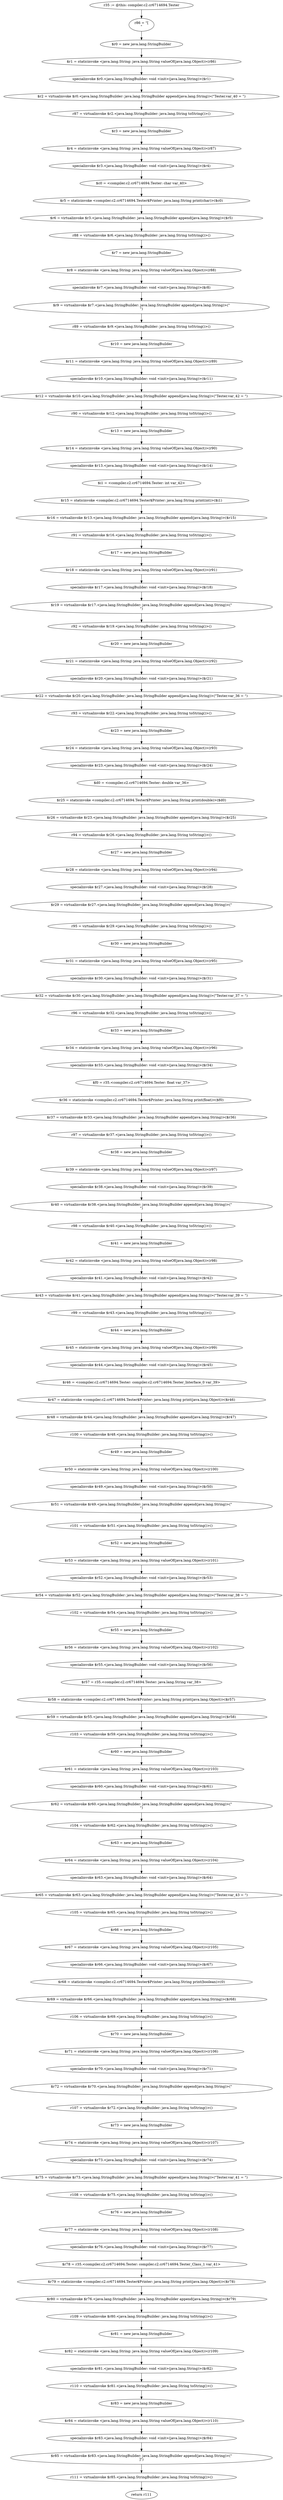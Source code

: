 digraph "unitGraph" {
    "r35 := @this: compiler.c2.cr6714694.Tester"
    "r86 = \"[\n\""
    "$r0 = new java.lang.StringBuilder"
    "$r1 = staticinvoke <java.lang.String: java.lang.String valueOf(java.lang.Object)>(r86)"
    "specialinvoke $r0.<java.lang.StringBuilder: void <init>(java.lang.String)>($r1)"
    "$r2 = virtualinvoke $r0.<java.lang.StringBuilder: java.lang.StringBuilder append(java.lang.String)>(\"Tester.var_40 = \")"
    "r87 = virtualinvoke $r2.<java.lang.StringBuilder: java.lang.String toString()>()"
    "$r3 = new java.lang.StringBuilder"
    "$r4 = staticinvoke <java.lang.String: java.lang.String valueOf(java.lang.Object)>(r87)"
    "specialinvoke $r3.<java.lang.StringBuilder: void <init>(java.lang.String)>($r4)"
    "$c0 = <compiler.c2.cr6714694.Tester: char var_40>"
    "$r5 = staticinvoke <compiler.c2.cr6714694.Tester$Printer: java.lang.String print(char)>($c0)"
    "$r6 = virtualinvoke $r3.<java.lang.StringBuilder: java.lang.StringBuilder append(java.lang.String)>($r5)"
    "r88 = virtualinvoke $r6.<java.lang.StringBuilder: java.lang.String toString()>()"
    "$r7 = new java.lang.StringBuilder"
    "$r8 = staticinvoke <java.lang.String: java.lang.String valueOf(java.lang.Object)>(r88)"
    "specialinvoke $r7.<java.lang.StringBuilder: void <init>(java.lang.String)>($r8)"
    "$r9 = virtualinvoke $r7.<java.lang.StringBuilder: java.lang.StringBuilder append(java.lang.String)>(\"\n\")"
    "r89 = virtualinvoke $r9.<java.lang.StringBuilder: java.lang.String toString()>()"
    "$r10 = new java.lang.StringBuilder"
    "$r11 = staticinvoke <java.lang.String: java.lang.String valueOf(java.lang.Object)>(r89)"
    "specialinvoke $r10.<java.lang.StringBuilder: void <init>(java.lang.String)>($r11)"
    "$r12 = virtualinvoke $r10.<java.lang.StringBuilder: java.lang.StringBuilder append(java.lang.String)>(\"Tester.var_42 = \")"
    "r90 = virtualinvoke $r12.<java.lang.StringBuilder: java.lang.String toString()>()"
    "$r13 = new java.lang.StringBuilder"
    "$r14 = staticinvoke <java.lang.String: java.lang.String valueOf(java.lang.Object)>(r90)"
    "specialinvoke $r13.<java.lang.StringBuilder: void <init>(java.lang.String)>($r14)"
    "$i1 = <compiler.c2.cr6714694.Tester: int var_42>"
    "$r15 = staticinvoke <compiler.c2.cr6714694.Tester$Printer: java.lang.String print(int)>($i1)"
    "$r16 = virtualinvoke $r13.<java.lang.StringBuilder: java.lang.StringBuilder append(java.lang.String)>($r15)"
    "r91 = virtualinvoke $r16.<java.lang.StringBuilder: java.lang.String toString()>()"
    "$r17 = new java.lang.StringBuilder"
    "$r18 = staticinvoke <java.lang.String: java.lang.String valueOf(java.lang.Object)>(r91)"
    "specialinvoke $r17.<java.lang.StringBuilder: void <init>(java.lang.String)>($r18)"
    "$r19 = virtualinvoke $r17.<java.lang.StringBuilder: java.lang.StringBuilder append(java.lang.String)>(\"\n\")"
    "r92 = virtualinvoke $r19.<java.lang.StringBuilder: java.lang.String toString()>()"
    "$r20 = new java.lang.StringBuilder"
    "$r21 = staticinvoke <java.lang.String: java.lang.String valueOf(java.lang.Object)>(r92)"
    "specialinvoke $r20.<java.lang.StringBuilder: void <init>(java.lang.String)>($r21)"
    "$r22 = virtualinvoke $r20.<java.lang.StringBuilder: java.lang.StringBuilder append(java.lang.String)>(\"Tester.var_36 = \")"
    "r93 = virtualinvoke $r22.<java.lang.StringBuilder: java.lang.String toString()>()"
    "$r23 = new java.lang.StringBuilder"
    "$r24 = staticinvoke <java.lang.String: java.lang.String valueOf(java.lang.Object)>(r93)"
    "specialinvoke $r23.<java.lang.StringBuilder: void <init>(java.lang.String)>($r24)"
    "$d0 = <compiler.c2.cr6714694.Tester: double var_36>"
    "$r25 = staticinvoke <compiler.c2.cr6714694.Tester$Printer: java.lang.String print(double)>($d0)"
    "$r26 = virtualinvoke $r23.<java.lang.StringBuilder: java.lang.StringBuilder append(java.lang.String)>($r25)"
    "r94 = virtualinvoke $r26.<java.lang.StringBuilder: java.lang.String toString()>()"
    "$r27 = new java.lang.StringBuilder"
    "$r28 = staticinvoke <java.lang.String: java.lang.String valueOf(java.lang.Object)>(r94)"
    "specialinvoke $r27.<java.lang.StringBuilder: void <init>(java.lang.String)>($r28)"
    "$r29 = virtualinvoke $r27.<java.lang.StringBuilder: java.lang.StringBuilder append(java.lang.String)>(\"\n\")"
    "r95 = virtualinvoke $r29.<java.lang.StringBuilder: java.lang.String toString()>()"
    "$r30 = new java.lang.StringBuilder"
    "$r31 = staticinvoke <java.lang.String: java.lang.String valueOf(java.lang.Object)>(r95)"
    "specialinvoke $r30.<java.lang.StringBuilder: void <init>(java.lang.String)>($r31)"
    "$r32 = virtualinvoke $r30.<java.lang.StringBuilder: java.lang.StringBuilder append(java.lang.String)>(\"Tester.var_37 = \")"
    "r96 = virtualinvoke $r32.<java.lang.StringBuilder: java.lang.String toString()>()"
    "$r33 = new java.lang.StringBuilder"
    "$r34 = staticinvoke <java.lang.String: java.lang.String valueOf(java.lang.Object)>(r96)"
    "specialinvoke $r33.<java.lang.StringBuilder: void <init>(java.lang.String)>($r34)"
    "$f0 = r35.<compiler.c2.cr6714694.Tester: float var_37>"
    "$r36 = staticinvoke <compiler.c2.cr6714694.Tester$Printer: java.lang.String print(float)>($f0)"
    "$r37 = virtualinvoke $r33.<java.lang.StringBuilder: java.lang.StringBuilder append(java.lang.String)>($r36)"
    "r97 = virtualinvoke $r37.<java.lang.StringBuilder: java.lang.String toString()>()"
    "$r38 = new java.lang.StringBuilder"
    "$r39 = staticinvoke <java.lang.String: java.lang.String valueOf(java.lang.Object)>(r97)"
    "specialinvoke $r38.<java.lang.StringBuilder: void <init>(java.lang.String)>($r39)"
    "$r40 = virtualinvoke $r38.<java.lang.StringBuilder: java.lang.StringBuilder append(java.lang.String)>(\"\n\")"
    "r98 = virtualinvoke $r40.<java.lang.StringBuilder: java.lang.String toString()>()"
    "$r41 = new java.lang.StringBuilder"
    "$r42 = staticinvoke <java.lang.String: java.lang.String valueOf(java.lang.Object)>(r98)"
    "specialinvoke $r41.<java.lang.StringBuilder: void <init>(java.lang.String)>($r42)"
    "$r43 = virtualinvoke $r41.<java.lang.StringBuilder: java.lang.StringBuilder append(java.lang.String)>(\"Tester.var_39 = \")"
    "r99 = virtualinvoke $r43.<java.lang.StringBuilder: java.lang.String toString()>()"
    "$r44 = new java.lang.StringBuilder"
    "$r45 = staticinvoke <java.lang.String: java.lang.String valueOf(java.lang.Object)>(r99)"
    "specialinvoke $r44.<java.lang.StringBuilder: void <init>(java.lang.String)>($r45)"
    "$r46 = <compiler.c2.cr6714694.Tester: compiler.c2.cr6714694.Tester_Interface_0 var_39>"
    "$r47 = staticinvoke <compiler.c2.cr6714694.Tester$Printer: java.lang.String print(java.lang.Object)>($r46)"
    "$r48 = virtualinvoke $r44.<java.lang.StringBuilder: java.lang.StringBuilder append(java.lang.String)>($r47)"
    "r100 = virtualinvoke $r48.<java.lang.StringBuilder: java.lang.String toString()>()"
    "$r49 = new java.lang.StringBuilder"
    "$r50 = staticinvoke <java.lang.String: java.lang.String valueOf(java.lang.Object)>(r100)"
    "specialinvoke $r49.<java.lang.StringBuilder: void <init>(java.lang.String)>($r50)"
    "$r51 = virtualinvoke $r49.<java.lang.StringBuilder: java.lang.StringBuilder append(java.lang.String)>(\"\n\")"
    "r101 = virtualinvoke $r51.<java.lang.StringBuilder: java.lang.String toString()>()"
    "$r52 = new java.lang.StringBuilder"
    "$r53 = staticinvoke <java.lang.String: java.lang.String valueOf(java.lang.Object)>(r101)"
    "specialinvoke $r52.<java.lang.StringBuilder: void <init>(java.lang.String)>($r53)"
    "$r54 = virtualinvoke $r52.<java.lang.StringBuilder: java.lang.StringBuilder append(java.lang.String)>(\"Tester.var_38 = \")"
    "r102 = virtualinvoke $r54.<java.lang.StringBuilder: java.lang.String toString()>()"
    "$r55 = new java.lang.StringBuilder"
    "$r56 = staticinvoke <java.lang.String: java.lang.String valueOf(java.lang.Object)>(r102)"
    "specialinvoke $r55.<java.lang.StringBuilder: void <init>(java.lang.String)>($r56)"
    "$r57 = r35.<compiler.c2.cr6714694.Tester: java.lang.String var_38>"
    "$r58 = staticinvoke <compiler.c2.cr6714694.Tester$Printer: java.lang.String print(java.lang.Object)>($r57)"
    "$r59 = virtualinvoke $r55.<java.lang.StringBuilder: java.lang.StringBuilder append(java.lang.String)>($r58)"
    "r103 = virtualinvoke $r59.<java.lang.StringBuilder: java.lang.String toString()>()"
    "$r60 = new java.lang.StringBuilder"
    "$r61 = staticinvoke <java.lang.String: java.lang.String valueOf(java.lang.Object)>(r103)"
    "specialinvoke $r60.<java.lang.StringBuilder: void <init>(java.lang.String)>($r61)"
    "$r62 = virtualinvoke $r60.<java.lang.StringBuilder: java.lang.StringBuilder append(java.lang.String)>(\"\n\")"
    "r104 = virtualinvoke $r62.<java.lang.StringBuilder: java.lang.String toString()>()"
    "$r63 = new java.lang.StringBuilder"
    "$r64 = staticinvoke <java.lang.String: java.lang.String valueOf(java.lang.Object)>(r104)"
    "specialinvoke $r63.<java.lang.StringBuilder: void <init>(java.lang.String)>($r64)"
    "$r65 = virtualinvoke $r63.<java.lang.StringBuilder: java.lang.StringBuilder append(java.lang.String)>(\"Tester.var_43 = \")"
    "r105 = virtualinvoke $r65.<java.lang.StringBuilder: java.lang.String toString()>()"
    "$r66 = new java.lang.StringBuilder"
    "$r67 = staticinvoke <java.lang.String: java.lang.String valueOf(java.lang.Object)>(r105)"
    "specialinvoke $r66.<java.lang.StringBuilder: void <init>(java.lang.String)>($r67)"
    "$r68 = staticinvoke <compiler.c2.cr6714694.Tester$Printer: java.lang.String print(boolean)>(0)"
    "$r69 = virtualinvoke $r66.<java.lang.StringBuilder: java.lang.StringBuilder append(java.lang.String)>($r68)"
    "r106 = virtualinvoke $r69.<java.lang.StringBuilder: java.lang.String toString()>()"
    "$r70 = new java.lang.StringBuilder"
    "$r71 = staticinvoke <java.lang.String: java.lang.String valueOf(java.lang.Object)>(r106)"
    "specialinvoke $r70.<java.lang.StringBuilder: void <init>(java.lang.String)>($r71)"
    "$r72 = virtualinvoke $r70.<java.lang.StringBuilder: java.lang.StringBuilder append(java.lang.String)>(\"\n\")"
    "r107 = virtualinvoke $r72.<java.lang.StringBuilder: java.lang.String toString()>()"
    "$r73 = new java.lang.StringBuilder"
    "$r74 = staticinvoke <java.lang.String: java.lang.String valueOf(java.lang.Object)>(r107)"
    "specialinvoke $r73.<java.lang.StringBuilder: void <init>(java.lang.String)>($r74)"
    "$r75 = virtualinvoke $r73.<java.lang.StringBuilder: java.lang.StringBuilder append(java.lang.String)>(\"Tester.var_41 = \")"
    "r108 = virtualinvoke $r75.<java.lang.StringBuilder: java.lang.String toString()>()"
    "$r76 = new java.lang.StringBuilder"
    "$r77 = staticinvoke <java.lang.String: java.lang.String valueOf(java.lang.Object)>(r108)"
    "specialinvoke $r76.<java.lang.StringBuilder: void <init>(java.lang.String)>($r77)"
    "$r78 = r35.<compiler.c2.cr6714694.Tester: compiler.c2.cr6714694.Tester_Class_1 var_41>"
    "$r79 = staticinvoke <compiler.c2.cr6714694.Tester$Printer: java.lang.String print(java.lang.Object)>($r78)"
    "$r80 = virtualinvoke $r76.<java.lang.StringBuilder: java.lang.StringBuilder append(java.lang.String)>($r79)"
    "r109 = virtualinvoke $r80.<java.lang.StringBuilder: java.lang.String toString()>()"
    "$r81 = new java.lang.StringBuilder"
    "$r82 = staticinvoke <java.lang.String: java.lang.String valueOf(java.lang.Object)>(r109)"
    "specialinvoke $r81.<java.lang.StringBuilder: void <init>(java.lang.String)>($r82)"
    "r110 = virtualinvoke $r81.<java.lang.StringBuilder: java.lang.String toString()>()"
    "$r83 = new java.lang.StringBuilder"
    "$r84 = staticinvoke <java.lang.String: java.lang.String valueOf(java.lang.Object)>(r110)"
    "specialinvoke $r83.<java.lang.StringBuilder: void <init>(java.lang.String)>($r84)"
    "$r85 = virtualinvoke $r83.<java.lang.StringBuilder: java.lang.StringBuilder append(java.lang.String)>(\"\n]\")"
    "r111 = virtualinvoke $r85.<java.lang.StringBuilder: java.lang.String toString()>()"
    "return r111"
    "r35 := @this: compiler.c2.cr6714694.Tester"->"r86 = \"[\n\"";
    "r86 = \"[\n\""->"$r0 = new java.lang.StringBuilder";
    "$r0 = new java.lang.StringBuilder"->"$r1 = staticinvoke <java.lang.String: java.lang.String valueOf(java.lang.Object)>(r86)";
    "$r1 = staticinvoke <java.lang.String: java.lang.String valueOf(java.lang.Object)>(r86)"->"specialinvoke $r0.<java.lang.StringBuilder: void <init>(java.lang.String)>($r1)";
    "specialinvoke $r0.<java.lang.StringBuilder: void <init>(java.lang.String)>($r1)"->"$r2 = virtualinvoke $r0.<java.lang.StringBuilder: java.lang.StringBuilder append(java.lang.String)>(\"Tester.var_40 = \")";
    "$r2 = virtualinvoke $r0.<java.lang.StringBuilder: java.lang.StringBuilder append(java.lang.String)>(\"Tester.var_40 = \")"->"r87 = virtualinvoke $r2.<java.lang.StringBuilder: java.lang.String toString()>()";
    "r87 = virtualinvoke $r2.<java.lang.StringBuilder: java.lang.String toString()>()"->"$r3 = new java.lang.StringBuilder";
    "$r3 = new java.lang.StringBuilder"->"$r4 = staticinvoke <java.lang.String: java.lang.String valueOf(java.lang.Object)>(r87)";
    "$r4 = staticinvoke <java.lang.String: java.lang.String valueOf(java.lang.Object)>(r87)"->"specialinvoke $r3.<java.lang.StringBuilder: void <init>(java.lang.String)>($r4)";
    "specialinvoke $r3.<java.lang.StringBuilder: void <init>(java.lang.String)>($r4)"->"$c0 = <compiler.c2.cr6714694.Tester: char var_40>";
    "$c0 = <compiler.c2.cr6714694.Tester: char var_40>"->"$r5 = staticinvoke <compiler.c2.cr6714694.Tester$Printer: java.lang.String print(char)>($c0)";
    "$r5 = staticinvoke <compiler.c2.cr6714694.Tester$Printer: java.lang.String print(char)>($c0)"->"$r6 = virtualinvoke $r3.<java.lang.StringBuilder: java.lang.StringBuilder append(java.lang.String)>($r5)";
    "$r6 = virtualinvoke $r3.<java.lang.StringBuilder: java.lang.StringBuilder append(java.lang.String)>($r5)"->"r88 = virtualinvoke $r6.<java.lang.StringBuilder: java.lang.String toString()>()";
    "r88 = virtualinvoke $r6.<java.lang.StringBuilder: java.lang.String toString()>()"->"$r7 = new java.lang.StringBuilder";
    "$r7 = new java.lang.StringBuilder"->"$r8 = staticinvoke <java.lang.String: java.lang.String valueOf(java.lang.Object)>(r88)";
    "$r8 = staticinvoke <java.lang.String: java.lang.String valueOf(java.lang.Object)>(r88)"->"specialinvoke $r7.<java.lang.StringBuilder: void <init>(java.lang.String)>($r8)";
    "specialinvoke $r7.<java.lang.StringBuilder: void <init>(java.lang.String)>($r8)"->"$r9 = virtualinvoke $r7.<java.lang.StringBuilder: java.lang.StringBuilder append(java.lang.String)>(\"\n\")";
    "$r9 = virtualinvoke $r7.<java.lang.StringBuilder: java.lang.StringBuilder append(java.lang.String)>(\"\n\")"->"r89 = virtualinvoke $r9.<java.lang.StringBuilder: java.lang.String toString()>()";
    "r89 = virtualinvoke $r9.<java.lang.StringBuilder: java.lang.String toString()>()"->"$r10 = new java.lang.StringBuilder";
    "$r10 = new java.lang.StringBuilder"->"$r11 = staticinvoke <java.lang.String: java.lang.String valueOf(java.lang.Object)>(r89)";
    "$r11 = staticinvoke <java.lang.String: java.lang.String valueOf(java.lang.Object)>(r89)"->"specialinvoke $r10.<java.lang.StringBuilder: void <init>(java.lang.String)>($r11)";
    "specialinvoke $r10.<java.lang.StringBuilder: void <init>(java.lang.String)>($r11)"->"$r12 = virtualinvoke $r10.<java.lang.StringBuilder: java.lang.StringBuilder append(java.lang.String)>(\"Tester.var_42 = \")";
    "$r12 = virtualinvoke $r10.<java.lang.StringBuilder: java.lang.StringBuilder append(java.lang.String)>(\"Tester.var_42 = \")"->"r90 = virtualinvoke $r12.<java.lang.StringBuilder: java.lang.String toString()>()";
    "r90 = virtualinvoke $r12.<java.lang.StringBuilder: java.lang.String toString()>()"->"$r13 = new java.lang.StringBuilder";
    "$r13 = new java.lang.StringBuilder"->"$r14 = staticinvoke <java.lang.String: java.lang.String valueOf(java.lang.Object)>(r90)";
    "$r14 = staticinvoke <java.lang.String: java.lang.String valueOf(java.lang.Object)>(r90)"->"specialinvoke $r13.<java.lang.StringBuilder: void <init>(java.lang.String)>($r14)";
    "specialinvoke $r13.<java.lang.StringBuilder: void <init>(java.lang.String)>($r14)"->"$i1 = <compiler.c2.cr6714694.Tester: int var_42>";
    "$i1 = <compiler.c2.cr6714694.Tester: int var_42>"->"$r15 = staticinvoke <compiler.c2.cr6714694.Tester$Printer: java.lang.String print(int)>($i1)";
    "$r15 = staticinvoke <compiler.c2.cr6714694.Tester$Printer: java.lang.String print(int)>($i1)"->"$r16 = virtualinvoke $r13.<java.lang.StringBuilder: java.lang.StringBuilder append(java.lang.String)>($r15)";
    "$r16 = virtualinvoke $r13.<java.lang.StringBuilder: java.lang.StringBuilder append(java.lang.String)>($r15)"->"r91 = virtualinvoke $r16.<java.lang.StringBuilder: java.lang.String toString()>()";
    "r91 = virtualinvoke $r16.<java.lang.StringBuilder: java.lang.String toString()>()"->"$r17 = new java.lang.StringBuilder";
    "$r17 = new java.lang.StringBuilder"->"$r18 = staticinvoke <java.lang.String: java.lang.String valueOf(java.lang.Object)>(r91)";
    "$r18 = staticinvoke <java.lang.String: java.lang.String valueOf(java.lang.Object)>(r91)"->"specialinvoke $r17.<java.lang.StringBuilder: void <init>(java.lang.String)>($r18)";
    "specialinvoke $r17.<java.lang.StringBuilder: void <init>(java.lang.String)>($r18)"->"$r19 = virtualinvoke $r17.<java.lang.StringBuilder: java.lang.StringBuilder append(java.lang.String)>(\"\n\")";
    "$r19 = virtualinvoke $r17.<java.lang.StringBuilder: java.lang.StringBuilder append(java.lang.String)>(\"\n\")"->"r92 = virtualinvoke $r19.<java.lang.StringBuilder: java.lang.String toString()>()";
    "r92 = virtualinvoke $r19.<java.lang.StringBuilder: java.lang.String toString()>()"->"$r20 = new java.lang.StringBuilder";
    "$r20 = new java.lang.StringBuilder"->"$r21 = staticinvoke <java.lang.String: java.lang.String valueOf(java.lang.Object)>(r92)";
    "$r21 = staticinvoke <java.lang.String: java.lang.String valueOf(java.lang.Object)>(r92)"->"specialinvoke $r20.<java.lang.StringBuilder: void <init>(java.lang.String)>($r21)";
    "specialinvoke $r20.<java.lang.StringBuilder: void <init>(java.lang.String)>($r21)"->"$r22 = virtualinvoke $r20.<java.lang.StringBuilder: java.lang.StringBuilder append(java.lang.String)>(\"Tester.var_36 = \")";
    "$r22 = virtualinvoke $r20.<java.lang.StringBuilder: java.lang.StringBuilder append(java.lang.String)>(\"Tester.var_36 = \")"->"r93 = virtualinvoke $r22.<java.lang.StringBuilder: java.lang.String toString()>()";
    "r93 = virtualinvoke $r22.<java.lang.StringBuilder: java.lang.String toString()>()"->"$r23 = new java.lang.StringBuilder";
    "$r23 = new java.lang.StringBuilder"->"$r24 = staticinvoke <java.lang.String: java.lang.String valueOf(java.lang.Object)>(r93)";
    "$r24 = staticinvoke <java.lang.String: java.lang.String valueOf(java.lang.Object)>(r93)"->"specialinvoke $r23.<java.lang.StringBuilder: void <init>(java.lang.String)>($r24)";
    "specialinvoke $r23.<java.lang.StringBuilder: void <init>(java.lang.String)>($r24)"->"$d0 = <compiler.c2.cr6714694.Tester: double var_36>";
    "$d0 = <compiler.c2.cr6714694.Tester: double var_36>"->"$r25 = staticinvoke <compiler.c2.cr6714694.Tester$Printer: java.lang.String print(double)>($d0)";
    "$r25 = staticinvoke <compiler.c2.cr6714694.Tester$Printer: java.lang.String print(double)>($d0)"->"$r26 = virtualinvoke $r23.<java.lang.StringBuilder: java.lang.StringBuilder append(java.lang.String)>($r25)";
    "$r26 = virtualinvoke $r23.<java.lang.StringBuilder: java.lang.StringBuilder append(java.lang.String)>($r25)"->"r94 = virtualinvoke $r26.<java.lang.StringBuilder: java.lang.String toString()>()";
    "r94 = virtualinvoke $r26.<java.lang.StringBuilder: java.lang.String toString()>()"->"$r27 = new java.lang.StringBuilder";
    "$r27 = new java.lang.StringBuilder"->"$r28 = staticinvoke <java.lang.String: java.lang.String valueOf(java.lang.Object)>(r94)";
    "$r28 = staticinvoke <java.lang.String: java.lang.String valueOf(java.lang.Object)>(r94)"->"specialinvoke $r27.<java.lang.StringBuilder: void <init>(java.lang.String)>($r28)";
    "specialinvoke $r27.<java.lang.StringBuilder: void <init>(java.lang.String)>($r28)"->"$r29 = virtualinvoke $r27.<java.lang.StringBuilder: java.lang.StringBuilder append(java.lang.String)>(\"\n\")";
    "$r29 = virtualinvoke $r27.<java.lang.StringBuilder: java.lang.StringBuilder append(java.lang.String)>(\"\n\")"->"r95 = virtualinvoke $r29.<java.lang.StringBuilder: java.lang.String toString()>()";
    "r95 = virtualinvoke $r29.<java.lang.StringBuilder: java.lang.String toString()>()"->"$r30 = new java.lang.StringBuilder";
    "$r30 = new java.lang.StringBuilder"->"$r31 = staticinvoke <java.lang.String: java.lang.String valueOf(java.lang.Object)>(r95)";
    "$r31 = staticinvoke <java.lang.String: java.lang.String valueOf(java.lang.Object)>(r95)"->"specialinvoke $r30.<java.lang.StringBuilder: void <init>(java.lang.String)>($r31)";
    "specialinvoke $r30.<java.lang.StringBuilder: void <init>(java.lang.String)>($r31)"->"$r32 = virtualinvoke $r30.<java.lang.StringBuilder: java.lang.StringBuilder append(java.lang.String)>(\"Tester.var_37 = \")";
    "$r32 = virtualinvoke $r30.<java.lang.StringBuilder: java.lang.StringBuilder append(java.lang.String)>(\"Tester.var_37 = \")"->"r96 = virtualinvoke $r32.<java.lang.StringBuilder: java.lang.String toString()>()";
    "r96 = virtualinvoke $r32.<java.lang.StringBuilder: java.lang.String toString()>()"->"$r33 = new java.lang.StringBuilder";
    "$r33 = new java.lang.StringBuilder"->"$r34 = staticinvoke <java.lang.String: java.lang.String valueOf(java.lang.Object)>(r96)";
    "$r34 = staticinvoke <java.lang.String: java.lang.String valueOf(java.lang.Object)>(r96)"->"specialinvoke $r33.<java.lang.StringBuilder: void <init>(java.lang.String)>($r34)";
    "specialinvoke $r33.<java.lang.StringBuilder: void <init>(java.lang.String)>($r34)"->"$f0 = r35.<compiler.c2.cr6714694.Tester: float var_37>";
    "$f0 = r35.<compiler.c2.cr6714694.Tester: float var_37>"->"$r36 = staticinvoke <compiler.c2.cr6714694.Tester$Printer: java.lang.String print(float)>($f0)";
    "$r36 = staticinvoke <compiler.c2.cr6714694.Tester$Printer: java.lang.String print(float)>($f0)"->"$r37 = virtualinvoke $r33.<java.lang.StringBuilder: java.lang.StringBuilder append(java.lang.String)>($r36)";
    "$r37 = virtualinvoke $r33.<java.lang.StringBuilder: java.lang.StringBuilder append(java.lang.String)>($r36)"->"r97 = virtualinvoke $r37.<java.lang.StringBuilder: java.lang.String toString()>()";
    "r97 = virtualinvoke $r37.<java.lang.StringBuilder: java.lang.String toString()>()"->"$r38 = new java.lang.StringBuilder";
    "$r38 = new java.lang.StringBuilder"->"$r39 = staticinvoke <java.lang.String: java.lang.String valueOf(java.lang.Object)>(r97)";
    "$r39 = staticinvoke <java.lang.String: java.lang.String valueOf(java.lang.Object)>(r97)"->"specialinvoke $r38.<java.lang.StringBuilder: void <init>(java.lang.String)>($r39)";
    "specialinvoke $r38.<java.lang.StringBuilder: void <init>(java.lang.String)>($r39)"->"$r40 = virtualinvoke $r38.<java.lang.StringBuilder: java.lang.StringBuilder append(java.lang.String)>(\"\n\")";
    "$r40 = virtualinvoke $r38.<java.lang.StringBuilder: java.lang.StringBuilder append(java.lang.String)>(\"\n\")"->"r98 = virtualinvoke $r40.<java.lang.StringBuilder: java.lang.String toString()>()";
    "r98 = virtualinvoke $r40.<java.lang.StringBuilder: java.lang.String toString()>()"->"$r41 = new java.lang.StringBuilder";
    "$r41 = new java.lang.StringBuilder"->"$r42 = staticinvoke <java.lang.String: java.lang.String valueOf(java.lang.Object)>(r98)";
    "$r42 = staticinvoke <java.lang.String: java.lang.String valueOf(java.lang.Object)>(r98)"->"specialinvoke $r41.<java.lang.StringBuilder: void <init>(java.lang.String)>($r42)";
    "specialinvoke $r41.<java.lang.StringBuilder: void <init>(java.lang.String)>($r42)"->"$r43 = virtualinvoke $r41.<java.lang.StringBuilder: java.lang.StringBuilder append(java.lang.String)>(\"Tester.var_39 = \")";
    "$r43 = virtualinvoke $r41.<java.lang.StringBuilder: java.lang.StringBuilder append(java.lang.String)>(\"Tester.var_39 = \")"->"r99 = virtualinvoke $r43.<java.lang.StringBuilder: java.lang.String toString()>()";
    "r99 = virtualinvoke $r43.<java.lang.StringBuilder: java.lang.String toString()>()"->"$r44 = new java.lang.StringBuilder";
    "$r44 = new java.lang.StringBuilder"->"$r45 = staticinvoke <java.lang.String: java.lang.String valueOf(java.lang.Object)>(r99)";
    "$r45 = staticinvoke <java.lang.String: java.lang.String valueOf(java.lang.Object)>(r99)"->"specialinvoke $r44.<java.lang.StringBuilder: void <init>(java.lang.String)>($r45)";
    "specialinvoke $r44.<java.lang.StringBuilder: void <init>(java.lang.String)>($r45)"->"$r46 = <compiler.c2.cr6714694.Tester: compiler.c2.cr6714694.Tester_Interface_0 var_39>";
    "$r46 = <compiler.c2.cr6714694.Tester: compiler.c2.cr6714694.Tester_Interface_0 var_39>"->"$r47 = staticinvoke <compiler.c2.cr6714694.Tester$Printer: java.lang.String print(java.lang.Object)>($r46)";
    "$r47 = staticinvoke <compiler.c2.cr6714694.Tester$Printer: java.lang.String print(java.lang.Object)>($r46)"->"$r48 = virtualinvoke $r44.<java.lang.StringBuilder: java.lang.StringBuilder append(java.lang.String)>($r47)";
    "$r48 = virtualinvoke $r44.<java.lang.StringBuilder: java.lang.StringBuilder append(java.lang.String)>($r47)"->"r100 = virtualinvoke $r48.<java.lang.StringBuilder: java.lang.String toString()>()";
    "r100 = virtualinvoke $r48.<java.lang.StringBuilder: java.lang.String toString()>()"->"$r49 = new java.lang.StringBuilder";
    "$r49 = new java.lang.StringBuilder"->"$r50 = staticinvoke <java.lang.String: java.lang.String valueOf(java.lang.Object)>(r100)";
    "$r50 = staticinvoke <java.lang.String: java.lang.String valueOf(java.lang.Object)>(r100)"->"specialinvoke $r49.<java.lang.StringBuilder: void <init>(java.lang.String)>($r50)";
    "specialinvoke $r49.<java.lang.StringBuilder: void <init>(java.lang.String)>($r50)"->"$r51 = virtualinvoke $r49.<java.lang.StringBuilder: java.lang.StringBuilder append(java.lang.String)>(\"\n\")";
    "$r51 = virtualinvoke $r49.<java.lang.StringBuilder: java.lang.StringBuilder append(java.lang.String)>(\"\n\")"->"r101 = virtualinvoke $r51.<java.lang.StringBuilder: java.lang.String toString()>()";
    "r101 = virtualinvoke $r51.<java.lang.StringBuilder: java.lang.String toString()>()"->"$r52 = new java.lang.StringBuilder";
    "$r52 = new java.lang.StringBuilder"->"$r53 = staticinvoke <java.lang.String: java.lang.String valueOf(java.lang.Object)>(r101)";
    "$r53 = staticinvoke <java.lang.String: java.lang.String valueOf(java.lang.Object)>(r101)"->"specialinvoke $r52.<java.lang.StringBuilder: void <init>(java.lang.String)>($r53)";
    "specialinvoke $r52.<java.lang.StringBuilder: void <init>(java.lang.String)>($r53)"->"$r54 = virtualinvoke $r52.<java.lang.StringBuilder: java.lang.StringBuilder append(java.lang.String)>(\"Tester.var_38 = \")";
    "$r54 = virtualinvoke $r52.<java.lang.StringBuilder: java.lang.StringBuilder append(java.lang.String)>(\"Tester.var_38 = \")"->"r102 = virtualinvoke $r54.<java.lang.StringBuilder: java.lang.String toString()>()";
    "r102 = virtualinvoke $r54.<java.lang.StringBuilder: java.lang.String toString()>()"->"$r55 = new java.lang.StringBuilder";
    "$r55 = new java.lang.StringBuilder"->"$r56 = staticinvoke <java.lang.String: java.lang.String valueOf(java.lang.Object)>(r102)";
    "$r56 = staticinvoke <java.lang.String: java.lang.String valueOf(java.lang.Object)>(r102)"->"specialinvoke $r55.<java.lang.StringBuilder: void <init>(java.lang.String)>($r56)";
    "specialinvoke $r55.<java.lang.StringBuilder: void <init>(java.lang.String)>($r56)"->"$r57 = r35.<compiler.c2.cr6714694.Tester: java.lang.String var_38>";
    "$r57 = r35.<compiler.c2.cr6714694.Tester: java.lang.String var_38>"->"$r58 = staticinvoke <compiler.c2.cr6714694.Tester$Printer: java.lang.String print(java.lang.Object)>($r57)";
    "$r58 = staticinvoke <compiler.c2.cr6714694.Tester$Printer: java.lang.String print(java.lang.Object)>($r57)"->"$r59 = virtualinvoke $r55.<java.lang.StringBuilder: java.lang.StringBuilder append(java.lang.String)>($r58)";
    "$r59 = virtualinvoke $r55.<java.lang.StringBuilder: java.lang.StringBuilder append(java.lang.String)>($r58)"->"r103 = virtualinvoke $r59.<java.lang.StringBuilder: java.lang.String toString()>()";
    "r103 = virtualinvoke $r59.<java.lang.StringBuilder: java.lang.String toString()>()"->"$r60 = new java.lang.StringBuilder";
    "$r60 = new java.lang.StringBuilder"->"$r61 = staticinvoke <java.lang.String: java.lang.String valueOf(java.lang.Object)>(r103)";
    "$r61 = staticinvoke <java.lang.String: java.lang.String valueOf(java.lang.Object)>(r103)"->"specialinvoke $r60.<java.lang.StringBuilder: void <init>(java.lang.String)>($r61)";
    "specialinvoke $r60.<java.lang.StringBuilder: void <init>(java.lang.String)>($r61)"->"$r62 = virtualinvoke $r60.<java.lang.StringBuilder: java.lang.StringBuilder append(java.lang.String)>(\"\n\")";
    "$r62 = virtualinvoke $r60.<java.lang.StringBuilder: java.lang.StringBuilder append(java.lang.String)>(\"\n\")"->"r104 = virtualinvoke $r62.<java.lang.StringBuilder: java.lang.String toString()>()";
    "r104 = virtualinvoke $r62.<java.lang.StringBuilder: java.lang.String toString()>()"->"$r63 = new java.lang.StringBuilder";
    "$r63 = new java.lang.StringBuilder"->"$r64 = staticinvoke <java.lang.String: java.lang.String valueOf(java.lang.Object)>(r104)";
    "$r64 = staticinvoke <java.lang.String: java.lang.String valueOf(java.lang.Object)>(r104)"->"specialinvoke $r63.<java.lang.StringBuilder: void <init>(java.lang.String)>($r64)";
    "specialinvoke $r63.<java.lang.StringBuilder: void <init>(java.lang.String)>($r64)"->"$r65 = virtualinvoke $r63.<java.lang.StringBuilder: java.lang.StringBuilder append(java.lang.String)>(\"Tester.var_43 = \")";
    "$r65 = virtualinvoke $r63.<java.lang.StringBuilder: java.lang.StringBuilder append(java.lang.String)>(\"Tester.var_43 = \")"->"r105 = virtualinvoke $r65.<java.lang.StringBuilder: java.lang.String toString()>()";
    "r105 = virtualinvoke $r65.<java.lang.StringBuilder: java.lang.String toString()>()"->"$r66 = new java.lang.StringBuilder";
    "$r66 = new java.lang.StringBuilder"->"$r67 = staticinvoke <java.lang.String: java.lang.String valueOf(java.lang.Object)>(r105)";
    "$r67 = staticinvoke <java.lang.String: java.lang.String valueOf(java.lang.Object)>(r105)"->"specialinvoke $r66.<java.lang.StringBuilder: void <init>(java.lang.String)>($r67)";
    "specialinvoke $r66.<java.lang.StringBuilder: void <init>(java.lang.String)>($r67)"->"$r68 = staticinvoke <compiler.c2.cr6714694.Tester$Printer: java.lang.String print(boolean)>(0)";
    "$r68 = staticinvoke <compiler.c2.cr6714694.Tester$Printer: java.lang.String print(boolean)>(0)"->"$r69 = virtualinvoke $r66.<java.lang.StringBuilder: java.lang.StringBuilder append(java.lang.String)>($r68)";
    "$r69 = virtualinvoke $r66.<java.lang.StringBuilder: java.lang.StringBuilder append(java.lang.String)>($r68)"->"r106 = virtualinvoke $r69.<java.lang.StringBuilder: java.lang.String toString()>()";
    "r106 = virtualinvoke $r69.<java.lang.StringBuilder: java.lang.String toString()>()"->"$r70 = new java.lang.StringBuilder";
    "$r70 = new java.lang.StringBuilder"->"$r71 = staticinvoke <java.lang.String: java.lang.String valueOf(java.lang.Object)>(r106)";
    "$r71 = staticinvoke <java.lang.String: java.lang.String valueOf(java.lang.Object)>(r106)"->"specialinvoke $r70.<java.lang.StringBuilder: void <init>(java.lang.String)>($r71)";
    "specialinvoke $r70.<java.lang.StringBuilder: void <init>(java.lang.String)>($r71)"->"$r72 = virtualinvoke $r70.<java.lang.StringBuilder: java.lang.StringBuilder append(java.lang.String)>(\"\n\")";
    "$r72 = virtualinvoke $r70.<java.lang.StringBuilder: java.lang.StringBuilder append(java.lang.String)>(\"\n\")"->"r107 = virtualinvoke $r72.<java.lang.StringBuilder: java.lang.String toString()>()";
    "r107 = virtualinvoke $r72.<java.lang.StringBuilder: java.lang.String toString()>()"->"$r73 = new java.lang.StringBuilder";
    "$r73 = new java.lang.StringBuilder"->"$r74 = staticinvoke <java.lang.String: java.lang.String valueOf(java.lang.Object)>(r107)";
    "$r74 = staticinvoke <java.lang.String: java.lang.String valueOf(java.lang.Object)>(r107)"->"specialinvoke $r73.<java.lang.StringBuilder: void <init>(java.lang.String)>($r74)";
    "specialinvoke $r73.<java.lang.StringBuilder: void <init>(java.lang.String)>($r74)"->"$r75 = virtualinvoke $r73.<java.lang.StringBuilder: java.lang.StringBuilder append(java.lang.String)>(\"Tester.var_41 = \")";
    "$r75 = virtualinvoke $r73.<java.lang.StringBuilder: java.lang.StringBuilder append(java.lang.String)>(\"Tester.var_41 = \")"->"r108 = virtualinvoke $r75.<java.lang.StringBuilder: java.lang.String toString()>()";
    "r108 = virtualinvoke $r75.<java.lang.StringBuilder: java.lang.String toString()>()"->"$r76 = new java.lang.StringBuilder";
    "$r76 = new java.lang.StringBuilder"->"$r77 = staticinvoke <java.lang.String: java.lang.String valueOf(java.lang.Object)>(r108)";
    "$r77 = staticinvoke <java.lang.String: java.lang.String valueOf(java.lang.Object)>(r108)"->"specialinvoke $r76.<java.lang.StringBuilder: void <init>(java.lang.String)>($r77)";
    "specialinvoke $r76.<java.lang.StringBuilder: void <init>(java.lang.String)>($r77)"->"$r78 = r35.<compiler.c2.cr6714694.Tester: compiler.c2.cr6714694.Tester_Class_1 var_41>";
    "$r78 = r35.<compiler.c2.cr6714694.Tester: compiler.c2.cr6714694.Tester_Class_1 var_41>"->"$r79 = staticinvoke <compiler.c2.cr6714694.Tester$Printer: java.lang.String print(java.lang.Object)>($r78)";
    "$r79 = staticinvoke <compiler.c2.cr6714694.Tester$Printer: java.lang.String print(java.lang.Object)>($r78)"->"$r80 = virtualinvoke $r76.<java.lang.StringBuilder: java.lang.StringBuilder append(java.lang.String)>($r79)";
    "$r80 = virtualinvoke $r76.<java.lang.StringBuilder: java.lang.StringBuilder append(java.lang.String)>($r79)"->"r109 = virtualinvoke $r80.<java.lang.StringBuilder: java.lang.String toString()>()";
    "r109 = virtualinvoke $r80.<java.lang.StringBuilder: java.lang.String toString()>()"->"$r81 = new java.lang.StringBuilder";
    "$r81 = new java.lang.StringBuilder"->"$r82 = staticinvoke <java.lang.String: java.lang.String valueOf(java.lang.Object)>(r109)";
    "$r82 = staticinvoke <java.lang.String: java.lang.String valueOf(java.lang.Object)>(r109)"->"specialinvoke $r81.<java.lang.StringBuilder: void <init>(java.lang.String)>($r82)";
    "specialinvoke $r81.<java.lang.StringBuilder: void <init>(java.lang.String)>($r82)"->"r110 = virtualinvoke $r81.<java.lang.StringBuilder: java.lang.String toString()>()";
    "r110 = virtualinvoke $r81.<java.lang.StringBuilder: java.lang.String toString()>()"->"$r83 = new java.lang.StringBuilder";
    "$r83 = new java.lang.StringBuilder"->"$r84 = staticinvoke <java.lang.String: java.lang.String valueOf(java.lang.Object)>(r110)";
    "$r84 = staticinvoke <java.lang.String: java.lang.String valueOf(java.lang.Object)>(r110)"->"specialinvoke $r83.<java.lang.StringBuilder: void <init>(java.lang.String)>($r84)";
    "specialinvoke $r83.<java.lang.StringBuilder: void <init>(java.lang.String)>($r84)"->"$r85 = virtualinvoke $r83.<java.lang.StringBuilder: java.lang.StringBuilder append(java.lang.String)>(\"\n]\")";
    "$r85 = virtualinvoke $r83.<java.lang.StringBuilder: java.lang.StringBuilder append(java.lang.String)>(\"\n]\")"->"r111 = virtualinvoke $r85.<java.lang.StringBuilder: java.lang.String toString()>()";
    "r111 = virtualinvoke $r85.<java.lang.StringBuilder: java.lang.String toString()>()"->"return r111";
}
